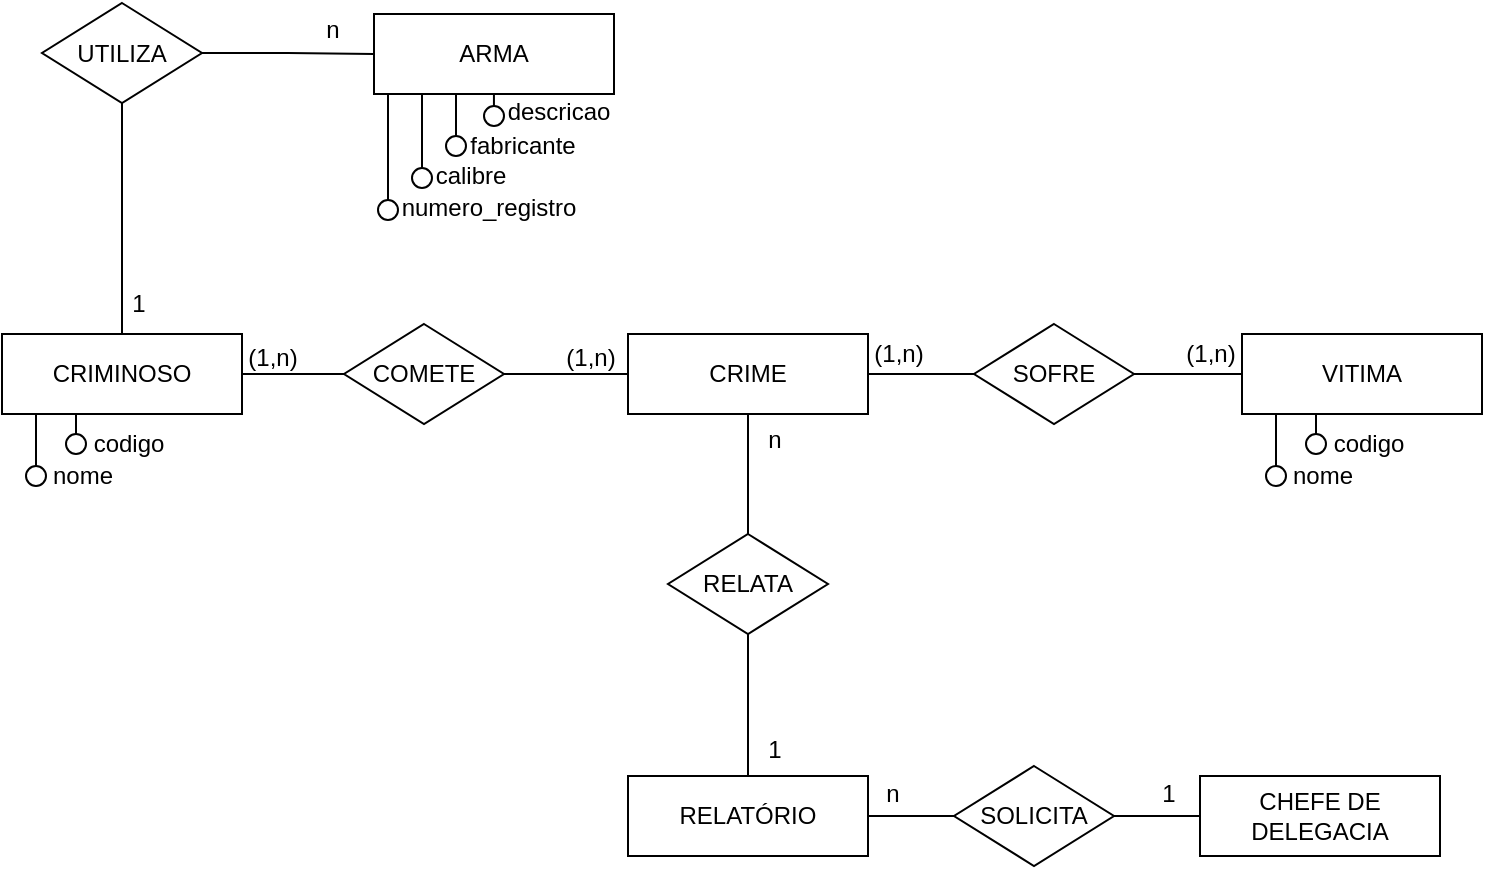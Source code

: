 <mxfile version="24.0.7" type="device">
  <diagram name="Página-1" id="QMzRy3g8WCNU04dHjzHa">
    <mxGraphModel dx="1094" dy="599" grid="1" gridSize="10" guides="1" tooltips="1" connect="1" arrows="1" fold="1" page="1" pageScale="1" pageWidth="1169" pageHeight="827" math="0" shadow="0">
      <root>
        <mxCell id="0" />
        <mxCell id="1" parent="0" />
        <mxCell id="bYN3iGMbKvL0aoCP0Jse-6" style="edgeStyle=orthogonalEdgeStyle;rounded=0;orthogonalLoop=1;jettySize=auto;html=1;endArrow=none;endFill=0;" edge="1" parent="1" target="bYN3iGMbKvL0aoCP0Jse-7">
          <mxGeometry relative="1" as="geometry">
            <mxPoint x="247" y="437" as="sourcePoint" />
            <Array as="points">
              <mxPoint x="247" y="457" />
              <mxPoint x="247" y="457" />
            </Array>
          </mxGeometry>
        </mxCell>
        <mxCell id="bYN3iGMbKvL0aoCP0Jse-7" value="" style="ellipse;whiteSpace=wrap;html=1;" vertex="1" parent="1">
          <mxGeometry x="242" y="473" width="10" height="10" as="geometry" />
        </mxCell>
        <mxCell id="bYN3iGMbKvL0aoCP0Jse-8" style="edgeStyle=orthogonalEdgeStyle;rounded=0;orthogonalLoop=1;jettySize=auto;html=1;endArrow=none;endFill=0;" edge="1" parent="1" target="bYN3iGMbKvL0aoCP0Jse-9">
          <mxGeometry relative="1" as="geometry">
            <mxPoint x="267" y="427" as="sourcePoint" />
            <Array as="points">
              <mxPoint x="267" y="447" />
              <mxPoint x="267" y="447" />
            </Array>
          </mxGeometry>
        </mxCell>
        <mxCell id="bYN3iGMbKvL0aoCP0Jse-9" value="" style="ellipse;whiteSpace=wrap;html=1;" vertex="1" parent="1">
          <mxGeometry x="262" y="457" width="10" height="10" as="geometry" />
        </mxCell>
        <mxCell id="bYN3iGMbKvL0aoCP0Jse-42" style="edgeStyle=orthogonalEdgeStyle;rounded=0;orthogonalLoop=1;jettySize=auto;html=1;endArrow=none;endFill=0;" edge="1" parent="1" source="bYN3iGMbKvL0aoCP0Jse-1" target="bYN3iGMbKvL0aoCP0Jse-39">
          <mxGeometry relative="1" as="geometry" />
        </mxCell>
        <mxCell id="bYN3iGMbKvL0aoCP0Jse-1" value="CRIMINOSO" style="rounded=0;whiteSpace=wrap;html=1;" vertex="1" parent="1">
          <mxGeometry x="230" y="407" width="120" height="40" as="geometry" />
        </mxCell>
        <mxCell id="bYN3iGMbKvL0aoCP0Jse-10" value="codigo" style="text;html=1;align=center;verticalAlign=middle;resizable=0;points=[];autosize=1;strokeColor=none;fillColor=none;" vertex="1" parent="1">
          <mxGeometry x="263" y="447" width="60" height="30" as="geometry" />
        </mxCell>
        <mxCell id="bYN3iGMbKvL0aoCP0Jse-11" value="nome" style="text;html=1;align=center;verticalAlign=middle;resizable=0;points=[];autosize=1;strokeColor=none;fillColor=none;" vertex="1" parent="1">
          <mxGeometry x="245" y="463" width="50" height="30" as="geometry" />
        </mxCell>
        <mxCell id="bYN3iGMbKvL0aoCP0Jse-17" style="edgeStyle=orthogonalEdgeStyle;rounded=0;orthogonalLoop=1;jettySize=auto;html=1;endArrow=none;endFill=0;" edge="1" parent="1" target="bYN3iGMbKvL0aoCP0Jse-18">
          <mxGeometry relative="1" as="geometry">
            <mxPoint x="423" y="275" as="sourcePoint" />
            <Array as="points">
              <mxPoint x="423" y="295" />
              <mxPoint x="423" y="295" />
            </Array>
          </mxGeometry>
        </mxCell>
        <mxCell id="bYN3iGMbKvL0aoCP0Jse-18" value="" style="ellipse;whiteSpace=wrap;html=1;" vertex="1" parent="1">
          <mxGeometry x="418" y="340" width="10" height="10" as="geometry" />
        </mxCell>
        <mxCell id="bYN3iGMbKvL0aoCP0Jse-19" style="edgeStyle=orthogonalEdgeStyle;rounded=0;orthogonalLoop=1;jettySize=auto;html=1;endArrow=none;endFill=0;" edge="1" parent="1" target="bYN3iGMbKvL0aoCP0Jse-20">
          <mxGeometry relative="1" as="geometry">
            <mxPoint x="440" y="268" as="sourcePoint" />
            <Array as="points">
              <mxPoint x="440" y="288" />
              <mxPoint x="440" y="288" />
            </Array>
          </mxGeometry>
        </mxCell>
        <mxCell id="bYN3iGMbKvL0aoCP0Jse-20" value="" style="ellipse;whiteSpace=wrap;html=1;" vertex="1" parent="1">
          <mxGeometry x="435" y="324" width="10" height="10" as="geometry" />
        </mxCell>
        <mxCell id="bYN3iGMbKvL0aoCP0Jse-23" style="edgeStyle=orthogonalEdgeStyle;rounded=0;orthogonalLoop=1;jettySize=auto;html=1;endArrow=none;endFill=0;" edge="1" parent="1" target="bYN3iGMbKvL0aoCP0Jse-24">
          <mxGeometry relative="1" as="geometry">
            <mxPoint x="457" y="252" as="sourcePoint" />
            <Array as="points">
              <mxPoint x="457" y="272" />
              <mxPoint x="457" y="272" />
            </Array>
          </mxGeometry>
        </mxCell>
        <mxCell id="bYN3iGMbKvL0aoCP0Jse-24" value="" style="ellipse;whiteSpace=wrap;html=1;" vertex="1" parent="1">
          <mxGeometry x="452" y="308" width="10" height="10" as="geometry" />
        </mxCell>
        <mxCell id="bYN3iGMbKvL0aoCP0Jse-25" style="edgeStyle=orthogonalEdgeStyle;rounded=0;orthogonalLoop=1;jettySize=auto;html=1;endArrow=none;endFill=0;" edge="1" parent="1">
          <mxGeometry relative="1" as="geometry">
            <mxPoint x="475.973" y="287.0" as="sourcePoint" />
            <Array as="points" />
            <mxPoint x="475.97" y="293" as="targetPoint" />
          </mxGeometry>
        </mxCell>
        <mxCell id="bYN3iGMbKvL0aoCP0Jse-26" value="" style="ellipse;whiteSpace=wrap;html=1;" vertex="1" parent="1">
          <mxGeometry x="471" y="293" width="10" height="10" as="geometry" />
        </mxCell>
        <mxCell id="bYN3iGMbKvL0aoCP0Jse-2" value="ARMA" style="rounded=0;whiteSpace=wrap;html=1;" vertex="1" parent="1">
          <mxGeometry x="416" y="247" width="120" height="40" as="geometry" />
        </mxCell>
        <mxCell id="bYN3iGMbKvL0aoCP0Jse-27" value="numero_registro" style="text;html=1;align=center;verticalAlign=middle;resizable=0;points=[];autosize=1;strokeColor=none;fillColor=none;" vertex="1" parent="1">
          <mxGeometry x="418" y="329" width="110" height="30" as="geometry" />
        </mxCell>
        <mxCell id="bYN3iGMbKvL0aoCP0Jse-28" value="calibre" style="text;html=1;align=center;verticalAlign=middle;resizable=0;points=[];autosize=1;strokeColor=none;fillColor=none;" vertex="1" parent="1">
          <mxGeometry x="434" y="313" width="60" height="30" as="geometry" />
        </mxCell>
        <mxCell id="bYN3iGMbKvL0aoCP0Jse-29" value="fabricante" style="text;html=1;align=center;verticalAlign=middle;resizable=0;points=[];autosize=1;strokeColor=none;fillColor=none;" vertex="1" parent="1">
          <mxGeometry x="450" y="298" width="80" height="30" as="geometry" />
        </mxCell>
        <mxCell id="bYN3iGMbKvL0aoCP0Jse-30" value="descricao" style="text;html=1;align=center;verticalAlign=middle;resizable=0;points=[];autosize=1;strokeColor=none;fillColor=none;" vertex="1" parent="1">
          <mxGeometry x="473" y="281" width="70" height="30" as="geometry" />
        </mxCell>
        <mxCell id="bYN3iGMbKvL0aoCP0Jse-31" style="edgeStyle=orthogonalEdgeStyle;rounded=0;orthogonalLoop=1;jettySize=auto;html=1;endArrow=none;endFill=0;" edge="1" parent="1" target="bYN3iGMbKvL0aoCP0Jse-32">
          <mxGeometry relative="1" as="geometry">
            <mxPoint x="867" y="437" as="sourcePoint" />
            <Array as="points">
              <mxPoint x="867" y="457" />
              <mxPoint x="867" y="457" />
            </Array>
          </mxGeometry>
        </mxCell>
        <mxCell id="bYN3iGMbKvL0aoCP0Jse-32" value="" style="ellipse;whiteSpace=wrap;html=1;" vertex="1" parent="1">
          <mxGeometry x="862" y="473" width="10" height="10" as="geometry" />
        </mxCell>
        <mxCell id="bYN3iGMbKvL0aoCP0Jse-33" style="edgeStyle=orthogonalEdgeStyle;rounded=0;orthogonalLoop=1;jettySize=auto;html=1;endArrow=none;endFill=0;" edge="1" parent="1" target="bYN3iGMbKvL0aoCP0Jse-34">
          <mxGeometry relative="1" as="geometry">
            <mxPoint x="887" y="427" as="sourcePoint" />
            <Array as="points">
              <mxPoint x="887" y="447" />
              <mxPoint x="887" y="447" />
            </Array>
          </mxGeometry>
        </mxCell>
        <mxCell id="bYN3iGMbKvL0aoCP0Jse-34" value="" style="ellipse;whiteSpace=wrap;html=1;" vertex="1" parent="1">
          <mxGeometry x="882" y="457" width="10" height="10" as="geometry" />
        </mxCell>
        <mxCell id="bYN3iGMbKvL0aoCP0Jse-35" value="VITIMA" style="rounded=0;whiteSpace=wrap;html=1;" vertex="1" parent="1">
          <mxGeometry x="850" y="407" width="120" height="40" as="geometry" />
        </mxCell>
        <mxCell id="bYN3iGMbKvL0aoCP0Jse-36" value="codigo" style="text;html=1;align=center;verticalAlign=middle;resizable=0;points=[];autosize=1;strokeColor=none;fillColor=none;" vertex="1" parent="1">
          <mxGeometry x="883" y="447" width="60" height="30" as="geometry" />
        </mxCell>
        <mxCell id="bYN3iGMbKvL0aoCP0Jse-37" value="nome" style="text;html=1;align=center;verticalAlign=middle;resizable=0;points=[];autosize=1;strokeColor=none;fillColor=none;" vertex="1" parent="1">
          <mxGeometry x="865" y="463" width="50" height="30" as="geometry" />
        </mxCell>
        <mxCell id="bYN3iGMbKvL0aoCP0Jse-44" style="edgeStyle=orthogonalEdgeStyle;rounded=0;orthogonalLoop=1;jettySize=auto;html=1;endArrow=none;endFill=0;" edge="1" parent="1" source="bYN3iGMbKvL0aoCP0Jse-38" target="bYN3iGMbKvL0aoCP0Jse-41">
          <mxGeometry relative="1" as="geometry" />
        </mxCell>
        <mxCell id="bYN3iGMbKvL0aoCP0Jse-64" style="edgeStyle=orthogonalEdgeStyle;rounded=0;orthogonalLoop=1;jettySize=auto;html=1;endArrow=none;endFill=0;" edge="1" parent="1" source="bYN3iGMbKvL0aoCP0Jse-38" target="bYN3iGMbKvL0aoCP0Jse-63">
          <mxGeometry relative="1" as="geometry" />
        </mxCell>
        <mxCell id="bYN3iGMbKvL0aoCP0Jse-38" value="CRIME" style="rounded=0;whiteSpace=wrap;html=1;" vertex="1" parent="1">
          <mxGeometry x="543" y="407" width="120" height="40" as="geometry" />
        </mxCell>
        <mxCell id="bYN3iGMbKvL0aoCP0Jse-43" style="edgeStyle=orthogonalEdgeStyle;rounded=0;orthogonalLoop=1;jettySize=auto;html=1;endArrow=none;endFill=0;" edge="1" parent="1" source="bYN3iGMbKvL0aoCP0Jse-39" target="bYN3iGMbKvL0aoCP0Jse-38">
          <mxGeometry relative="1" as="geometry" />
        </mxCell>
        <mxCell id="bYN3iGMbKvL0aoCP0Jse-39" value="COMETE" style="rhombus;whiteSpace=wrap;html=1;" vertex="1" parent="1">
          <mxGeometry x="401" y="402" width="80" height="50" as="geometry" />
        </mxCell>
        <mxCell id="bYN3iGMbKvL0aoCP0Jse-45" style="edgeStyle=orthogonalEdgeStyle;rounded=0;orthogonalLoop=1;jettySize=auto;html=1;endArrow=none;endFill=0;" edge="1" parent="1" source="bYN3iGMbKvL0aoCP0Jse-41" target="bYN3iGMbKvL0aoCP0Jse-35">
          <mxGeometry relative="1" as="geometry" />
        </mxCell>
        <mxCell id="bYN3iGMbKvL0aoCP0Jse-41" value="SOFRE" style="rhombus;whiteSpace=wrap;html=1;" vertex="1" parent="1">
          <mxGeometry x="716" y="402" width="80" height="50" as="geometry" />
        </mxCell>
        <mxCell id="bYN3iGMbKvL0aoCP0Jse-46" value="(1,n)" style="text;html=1;align=center;verticalAlign=middle;resizable=0;points=[];autosize=1;strokeColor=none;fillColor=none;" vertex="1" parent="1">
          <mxGeometry x="340" y="404" width="50" height="30" as="geometry" />
        </mxCell>
        <mxCell id="bYN3iGMbKvL0aoCP0Jse-47" value="(1,n)" style="text;html=1;align=center;verticalAlign=middle;resizable=0;points=[];autosize=1;strokeColor=none;fillColor=none;" vertex="1" parent="1">
          <mxGeometry x="499" y="404" width="50" height="30" as="geometry" />
        </mxCell>
        <mxCell id="bYN3iGMbKvL0aoCP0Jse-48" value="(1,n)" style="text;html=1;align=center;verticalAlign=middle;resizable=0;points=[];autosize=1;strokeColor=none;fillColor=none;" vertex="1" parent="1">
          <mxGeometry x="653" y="402" width="50" height="30" as="geometry" />
        </mxCell>
        <mxCell id="bYN3iGMbKvL0aoCP0Jse-49" value="(1,n)" style="text;html=1;align=center;verticalAlign=middle;resizable=0;points=[];autosize=1;strokeColor=none;fillColor=none;" vertex="1" parent="1">
          <mxGeometry x="809" y="402" width="50" height="30" as="geometry" />
        </mxCell>
        <mxCell id="bYN3iGMbKvL0aoCP0Jse-51" style="edgeStyle=orthogonalEdgeStyle;rounded=0;orthogonalLoop=1;jettySize=auto;html=1;endArrow=none;endFill=0;" edge="1" parent="1" source="bYN3iGMbKvL0aoCP0Jse-50" target="bYN3iGMbKvL0aoCP0Jse-1">
          <mxGeometry relative="1" as="geometry" />
        </mxCell>
        <mxCell id="bYN3iGMbKvL0aoCP0Jse-52" style="edgeStyle=orthogonalEdgeStyle;rounded=0;orthogonalLoop=1;jettySize=auto;html=1;endArrow=none;endFill=0;" edge="1" parent="1" source="bYN3iGMbKvL0aoCP0Jse-50" target="bYN3iGMbKvL0aoCP0Jse-2">
          <mxGeometry relative="1" as="geometry" />
        </mxCell>
        <mxCell id="bYN3iGMbKvL0aoCP0Jse-50" value="UTILIZA" style="rhombus;whiteSpace=wrap;html=1;" vertex="1" parent="1">
          <mxGeometry x="250" y="241.5" width="80" height="50" as="geometry" />
        </mxCell>
        <mxCell id="bYN3iGMbKvL0aoCP0Jse-53" value="1" style="text;html=1;align=center;verticalAlign=middle;resizable=0;points=[];autosize=1;strokeColor=none;fillColor=none;" vertex="1" parent="1">
          <mxGeometry x="283" y="377" width="30" height="30" as="geometry" />
        </mxCell>
        <mxCell id="bYN3iGMbKvL0aoCP0Jse-54" value="n" style="text;html=1;align=center;verticalAlign=middle;resizable=0;points=[];autosize=1;strokeColor=none;fillColor=none;" vertex="1" parent="1">
          <mxGeometry x="380" y="240" width="30" height="30" as="geometry" />
        </mxCell>
        <mxCell id="bYN3iGMbKvL0aoCP0Jse-55" value="CHEFE DE DELEGACIA" style="rounded=0;whiteSpace=wrap;html=1;" vertex="1" parent="1">
          <mxGeometry x="829" y="628" width="120" height="40" as="geometry" />
        </mxCell>
        <mxCell id="bYN3iGMbKvL0aoCP0Jse-56" value="RELATÓRIO" style="rounded=0;whiteSpace=wrap;html=1;" vertex="1" parent="1">
          <mxGeometry x="543" y="628" width="120" height="40" as="geometry" />
        </mxCell>
        <mxCell id="bYN3iGMbKvL0aoCP0Jse-58" style="edgeStyle=orthogonalEdgeStyle;rounded=0;orthogonalLoop=1;jettySize=auto;html=1;endArrow=none;endFill=0;" edge="1" parent="1" source="bYN3iGMbKvL0aoCP0Jse-57" target="bYN3iGMbKvL0aoCP0Jse-55">
          <mxGeometry relative="1" as="geometry" />
        </mxCell>
        <mxCell id="bYN3iGMbKvL0aoCP0Jse-59" style="edgeStyle=orthogonalEdgeStyle;rounded=0;orthogonalLoop=1;jettySize=auto;html=1;endArrow=none;endFill=0;" edge="1" parent="1" source="bYN3iGMbKvL0aoCP0Jse-57" target="bYN3iGMbKvL0aoCP0Jse-56">
          <mxGeometry relative="1" as="geometry" />
        </mxCell>
        <mxCell id="bYN3iGMbKvL0aoCP0Jse-57" value="SOLICITA" style="rhombus;whiteSpace=wrap;html=1;" vertex="1" parent="1">
          <mxGeometry x="706" y="623" width="80" height="50" as="geometry" />
        </mxCell>
        <mxCell id="bYN3iGMbKvL0aoCP0Jse-61" value="n" style="text;html=1;align=center;verticalAlign=middle;resizable=0;points=[];autosize=1;strokeColor=none;fillColor=none;" vertex="1" parent="1">
          <mxGeometry x="660" y="622" width="30" height="30" as="geometry" />
        </mxCell>
        <mxCell id="bYN3iGMbKvL0aoCP0Jse-62" value="1" style="text;html=1;align=center;verticalAlign=middle;resizable=0;points=[];autosize=1;strokeColor=none;fillColor=none;" vertex="1" parent="1">
          <mxGeometry x="798" y="622" width="30" height="30" as="geometry" />
        </mxCell>
        <mxCell id="bYN3iGMbKvL0aoCP0Jse-65" style="edgeStyle=orthogonalEdgeStyle;rounded=0;orthogonalLoop=1;jettySize=auto;html=1;endArrow=none;endFill=0;" edge="1" parent="1" source="bYN3iGMbKvL0aoCP0Jse-63" target="bYN3iGMbKvL0aoCP0Jse-56">
          <mxGeometry relative="1" as="geometry" />
        </mxCell>
        <mxCell id="bYN3iGMbKvL0aoCP0Jse-63" value="RELATA" style="rhombus;whiteSpace=wrap;html=1;" vertex="1" parent="1">
          <mxGeometry x="563" y="507" width="80" height="50" as="geometry" />
        </mxCell>
        <mxCell id="bYN3iGMbKvL0aoCP0Jse-66" value="n" style="text;html=1;align=center;verticalAlign=middle;resizable=0;points=[];autosize=1;strokeColor=none;fillColor=none;" vertex="1" parent="1">
          <mxGeometry x="601" y="445" width="30" height="30" as="geometry" />
        </mxCell>
        <mxCell id="bYN3iGMbKvL0aoCP0Jse-67" value="1" style="text;html=1;align=center;verticalAlign=middle;resizable=0;points=[];autosize=1;strokeColor=none;fillColor=none;" vertex="1" parent="1">
          <mxGeometry x="601" y="600" width="30" height="30" as="geometry" />
        </mxCell>
      </root>
    </mxGraphModel>
  </diagram>
</mxfile>
